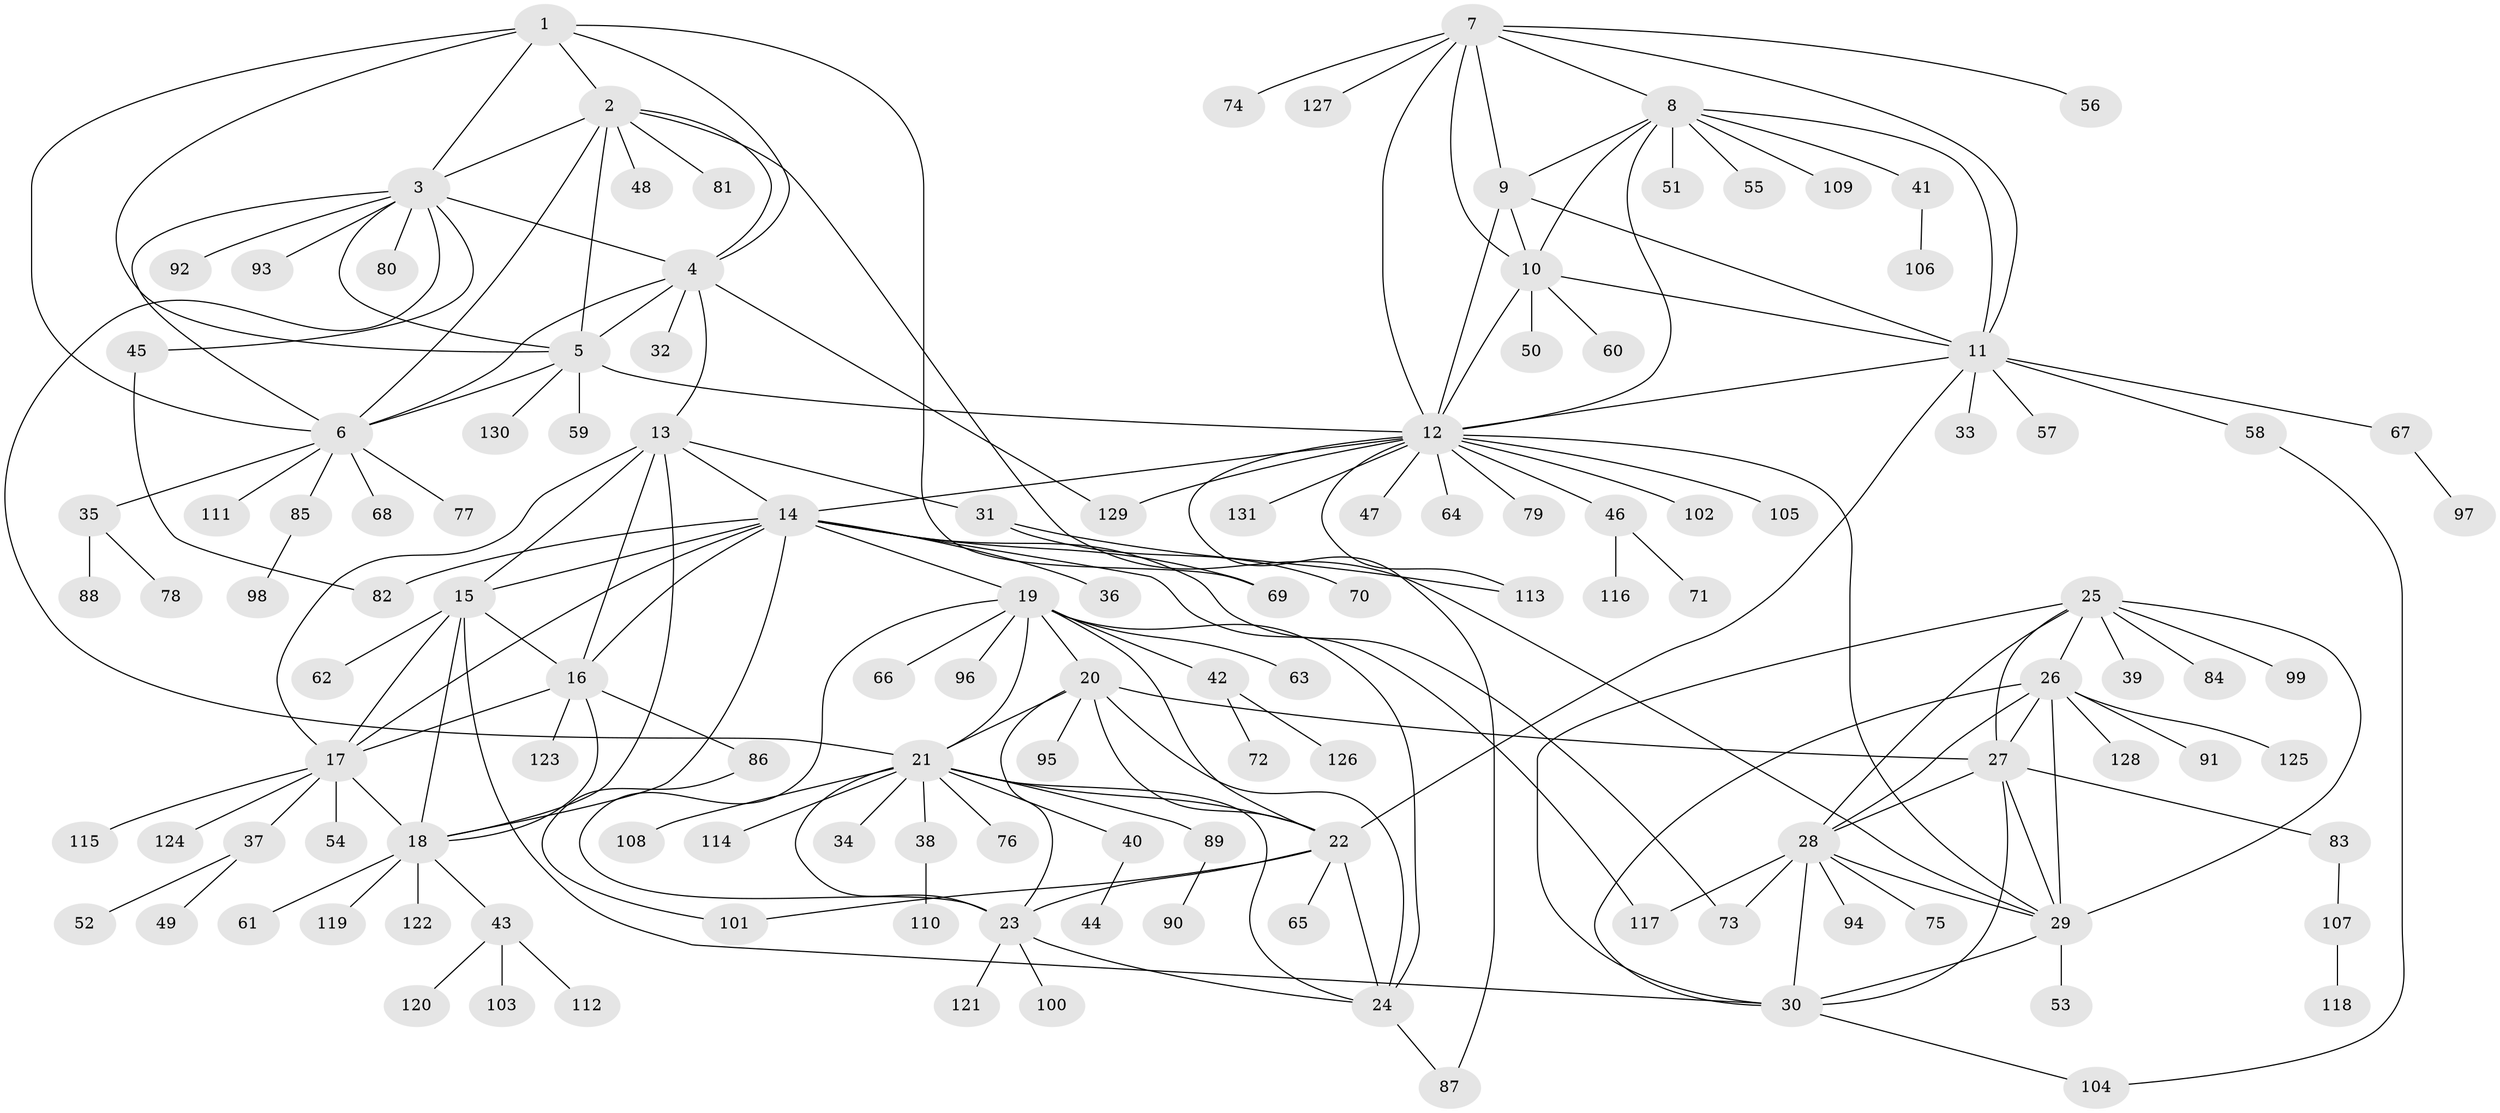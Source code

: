 // coarse degree distribution, {2: 0.15, 11: 0.025, 1: 0.55, 5: 0.075, 3: 0.05, 6: 0.025, 9: 0.05, 4: 0.025, 10: 0.025, 8: 0.025}
// Generated by graph-tools (version 1.1) at 2025/37/03/04/25 23:37:49]
// undirected, 131 vertices, 195 edges
graph export_dot {
  node [color=gray90,style=filled];
  1;
  2;
  3;
  4;
  5;
  6;
  7;
  8;
  9;
  10;
  11;
  12;
  13;
  14;
  15;
  16;
  17;
  18;
  19;
  20;
  21;
  22;
  23;
  24;
  25;
  26;
  27;
  28;
  29;
  30;
  31;
  32;
  33;
  34;
  35;
  36;
  37;
  38;
  39;
  40;
  41;
  42;
  43;
  44;
  45;
  46;
  47;
  48;
  49;
  50;
  51;
  52;
  53;
  54;
  55;
  56;
  57;
  58;
  59;
  60;
  61;
  62;
  63;
  64;
  65;
  66;
  67;
  68;
  69;
  70;
  71;
  72;
  73;
  74;
  75;
  76;
  77;
  78;
  79;
  80;
  81;
  82;
  83;
  84;
  85;
  86;
  87;
  88;
  89;
  90;
  91;
  92;
  93;
  94;
  95;
  96;
  97;
  98;
  99;
  100;
  101;
  102;
  103;
  104;
  105;
  106;
  107;
  108;
  109;
  110;
  111;
  112;
  113;
  114;
  115;
  116;
  117;
  118;
  119;
  120;
  121;
  122;
  123;
  124;
  125;
  126;
  127;
  128;
  129;
  130;
  131;
  1 -- 2;
  1 -- 3;
  1 -- 4;
  1 -- 5;
  1 -- 6;
  1 -- 69;
  2 -- 3;
  2 -- 4;
  2 -- 5;
  2 -- 6;
  2 -- 29;
  2 -- 48;
  2 -- 81;
  3 -- 4;
  3 -- 5;
  3 -- 6;
  3 -- 21;
  3 -- 45;
  3 -- 80;
  3 -- 92;
  3 -- 93;
  4 -- 5;
  4 -- 6;
  4 -- 13;
  4 -- 32;
  4 -- 129;
  5 -- 6;
  5 -- 12;
  5 -- 59;
  5 -- 130;
  6 -- 35;
  6 -- 68;
  6 -- 77;
  6 -- 85;
  6 -- 111;
  7 -- 8;
  7 -- 9;
  7 -- 10;
  7 -- 11;
  7 -- 12;
  7 -- 56;
  7 -- 74;
  7 -- 127;
  8 -- 9;
  8 -- 10;
  8 -- 11;
  8 -- 12;
  8 -- 41;
  8 -- 51;
  8 -- 55;
  8 -- 109;
  9 -- 10;
  9 -- 11;
  9 -- 12;
  10 -- 11;
  10 -- 12;
  10 -- 50;
  10 -- 60;
  11 -- 12;
  11 -- 22;
  11 -- 33;
  11 -- 57;
  11 -- 58;
  11 -- 67;
  12 -- 14;
  12 -- 29;
  12 -- 46;
  12 -- 47;
  12 -- 64;
  12 -- 79;
  12 -- 87;
  12 -- 102;
  12 -- 105;
  12 -- 113;
  12 -- 129;
  12 -- 131;
  13 -- 14;
  13 -- 15;
  13 -- 16;
  13 -- 17;
  13 -- 18;
  13 -- 31;
  14 -- 15;
  14 -- 16;
  14 -- 17;
  14 -- 18;
  14 -- 19;
  14 -- 36;
  14 -- 69;
  14 -- 73;
  14 -- 82;
  14 -- 117;
  15 -- 16;
  15 -- 17;
  15 -- 18;
  15 -- 30;
  15 -- 62;
  16 -- 17;
  16 -- 18;
  16 -- 86;
  16 -- 123;
  17 -- 18;
  17 -- 37;
  17 -- 54;
  17 -- 115;
  17 -- 124;
  18 -- 43;
  18 -- 61;
  18 -- 119;
  18 -- 122;
  19 -- 20;
  19 -- 21;
  19 -- 22;
  19 -- 23;
  19 -- 24;
  19 -- 42;
  19 -- 63;
  19 -- 66;
  19 -- 96;
  20 -- 21;
  20 -- 22;
  20 -- 23;
  20 -- 24;
  20 -- 27;
  20 -- 95;
  21 -- 22;
  21 -- 23;
  21 -- 24;
  21 -- 34;
  21 -- 38;
  21 -- 40;
  21 -- 76;
  21 -- 89;
  21 -- 108;
  21 -- 114;
  22 -- 23;
  22 -- 24;
  22 -- 65;
  22 -- 101;
  23 -- 24;
  23 -- 100;
  23 -- 121;
  24 -- 87;
  25 -- 26;
  25 -- 27;
  25 -- 28;
  25 -- 29;
  25 -- 30;
  25 -- 39;
  25 -- 84;
  25 -- 99;
  26 -- 27;
  26 -- 28;
  26 -- 29;
  26 -- 30;
  26 -- 91;
  26 -- 125;
  26 -- 128;
  27 -- 28;
  27 -- 29;
  27 -- 30;
  27 -- 83;
  28 -- 29;
  28 -- 30;
  28 -- 73;
  28 -- 75;
  28 -- 94;
  28 -- 117;
  29 -- 30;
  29 -- 53;
  30 -- 104;
  31 -- 70;
  31 -- 113;
  35 -- 78;
  35 -- 88;
  37 -- 49;
  37 -- 52;
  38 -- 110;
  40 -- 44;
  41 -- 106;
  42 -- 72;
  42 -- 126;
  43 -- 103;
  43 -- 112;
  43 -- 120;
  45 -- 82;
  46 -- 71;
  46 -- 116;
  58 -- 104;
  67 -- 97;
  83 -- 107;
  85 -- 98;
  86 -- 101;
  89 -- 90;
  107 -- 118;
}
